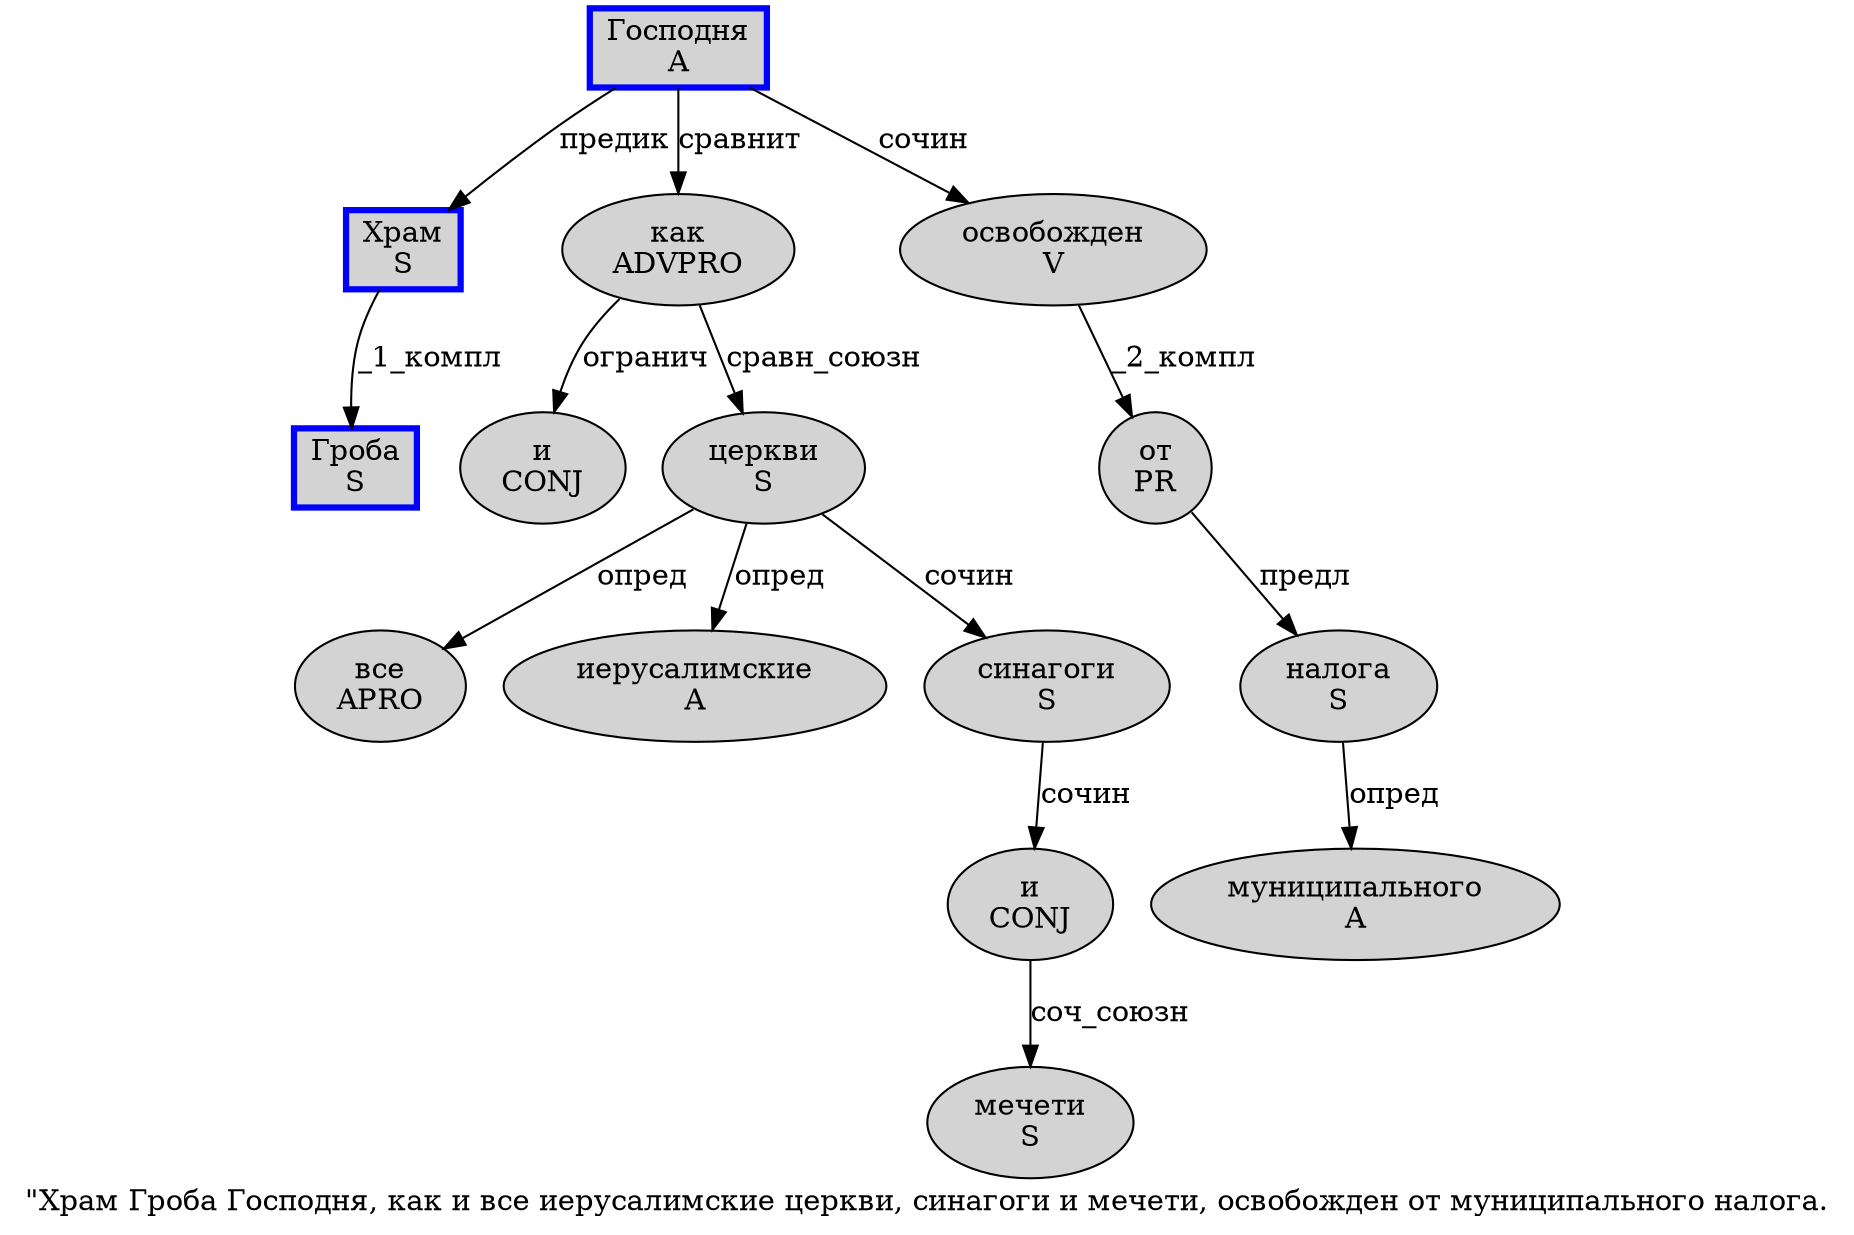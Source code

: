 digraph SENTENCE_224 {
	graph [label="\"Храм Гроба Господня, как и все иерусалимские церкви, синагоги и мечети, освобожден от муниципального налога."]
	node [style=filled]
		1 [label="Храм
S" color=blue fillcolor=lightgray penwidth=3 shape=box]
		2 [label="Гроба
S" color=blue fillcolor=lightgray penwidth=3 shape=box]
		3 [label="Господня
A" color=blue fillcolor=lightgray penwidth=3 shape=box]
		5 [label="как
ADVPRO" color="" fillcolor=lightgray penwidth=1 shape=ellipse]
		6 [label="и
CONJ" color="" fillcolor=lightgray penwidth=1 shape=ellipse]
		7 [label="все
APRO" color="" fillcolor=lightgray penwidth=1 shape=ellipse]
		8 [label="иерусалимские
A" color="" fillcolor=lightgray penwidth=1 shape=ellipse]
		9 [label="церкви
S" color="" fillcolor=lightgray penwidth=1 shape=ellipse]
		11 [label="синагоги
S" color="" fillcolor=lightgray penwidth=1 shape=ellipse]
		12 [label="и
CONJ" color="" fillcolor=lightgray penwidth=1 shape=ellipse]
		13 [label="мечети
S" color="" fillcolor=lightgray penwidth=1 shape=ellipse]
		15 [label="освобожден
V" color="" fillcolor=lightgray penwidth=1 shape=ellipse]
		16 [label="от
PR" color="" fillcolor=lightgray penwidth=1 shape=ellipse]
		17 [label="муниципального
A" color="" fillcolor=lightgray penwidth=1 shape=ellipse]
		18 [label="налога
S" color="" fillcolor=lightgray penwidth=1 shape=ellipse]
			5 -> 6 [label="огранич"]
			5 -> 9 [label="сравн_союзн"]
			1 -> 2 [label="_1_компл"]
			3 -> 1 [label="предик"]
			3 -> 5 [label="сравнит"]
			3 -> 15 [label="сочин"]
			18 -> 17 [label="опред"]
			11 -> 12 [label="сочин"]
			16 -> 18 [label="предл"]
			15 -> 16 [label="_2_компл"]
			12 -> 13 [label="соч_союзн"]
			9 -> 7 [label="опред"]
			9 -> 8 [label="опред"]
			9 -> 11 [label="сочин"]
}